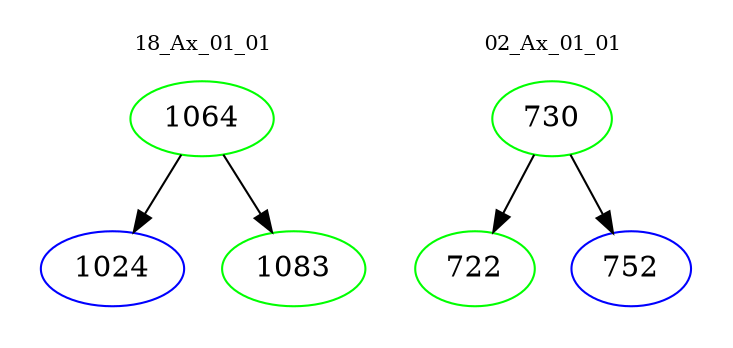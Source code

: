 digraph{
subgraph cluster_0 {
color = white
label = "18_Ax_01_01";
fontsize=10;
T0_1064 [label="1064", color="green"]
T0_1064 -> T0_1024 [color="black"]
T0_1024 [label="1024", color="blue"]
T0_1064 -> T0_1083 [color="black"]
T0_1083 [label="1083", color="green"]
}
subgraph cluster_1 {
color = white
label = "02_Ax_01_01";
fontsize=10;
T1_730 [label="730", color="green"]
T1_730 -> T1_722 [color="black"]
T1_722 [label="722", color="green"]
T1_730 -> T1_752 [color="black"]
T1_752 [label="752", color="blue"]
}
}
